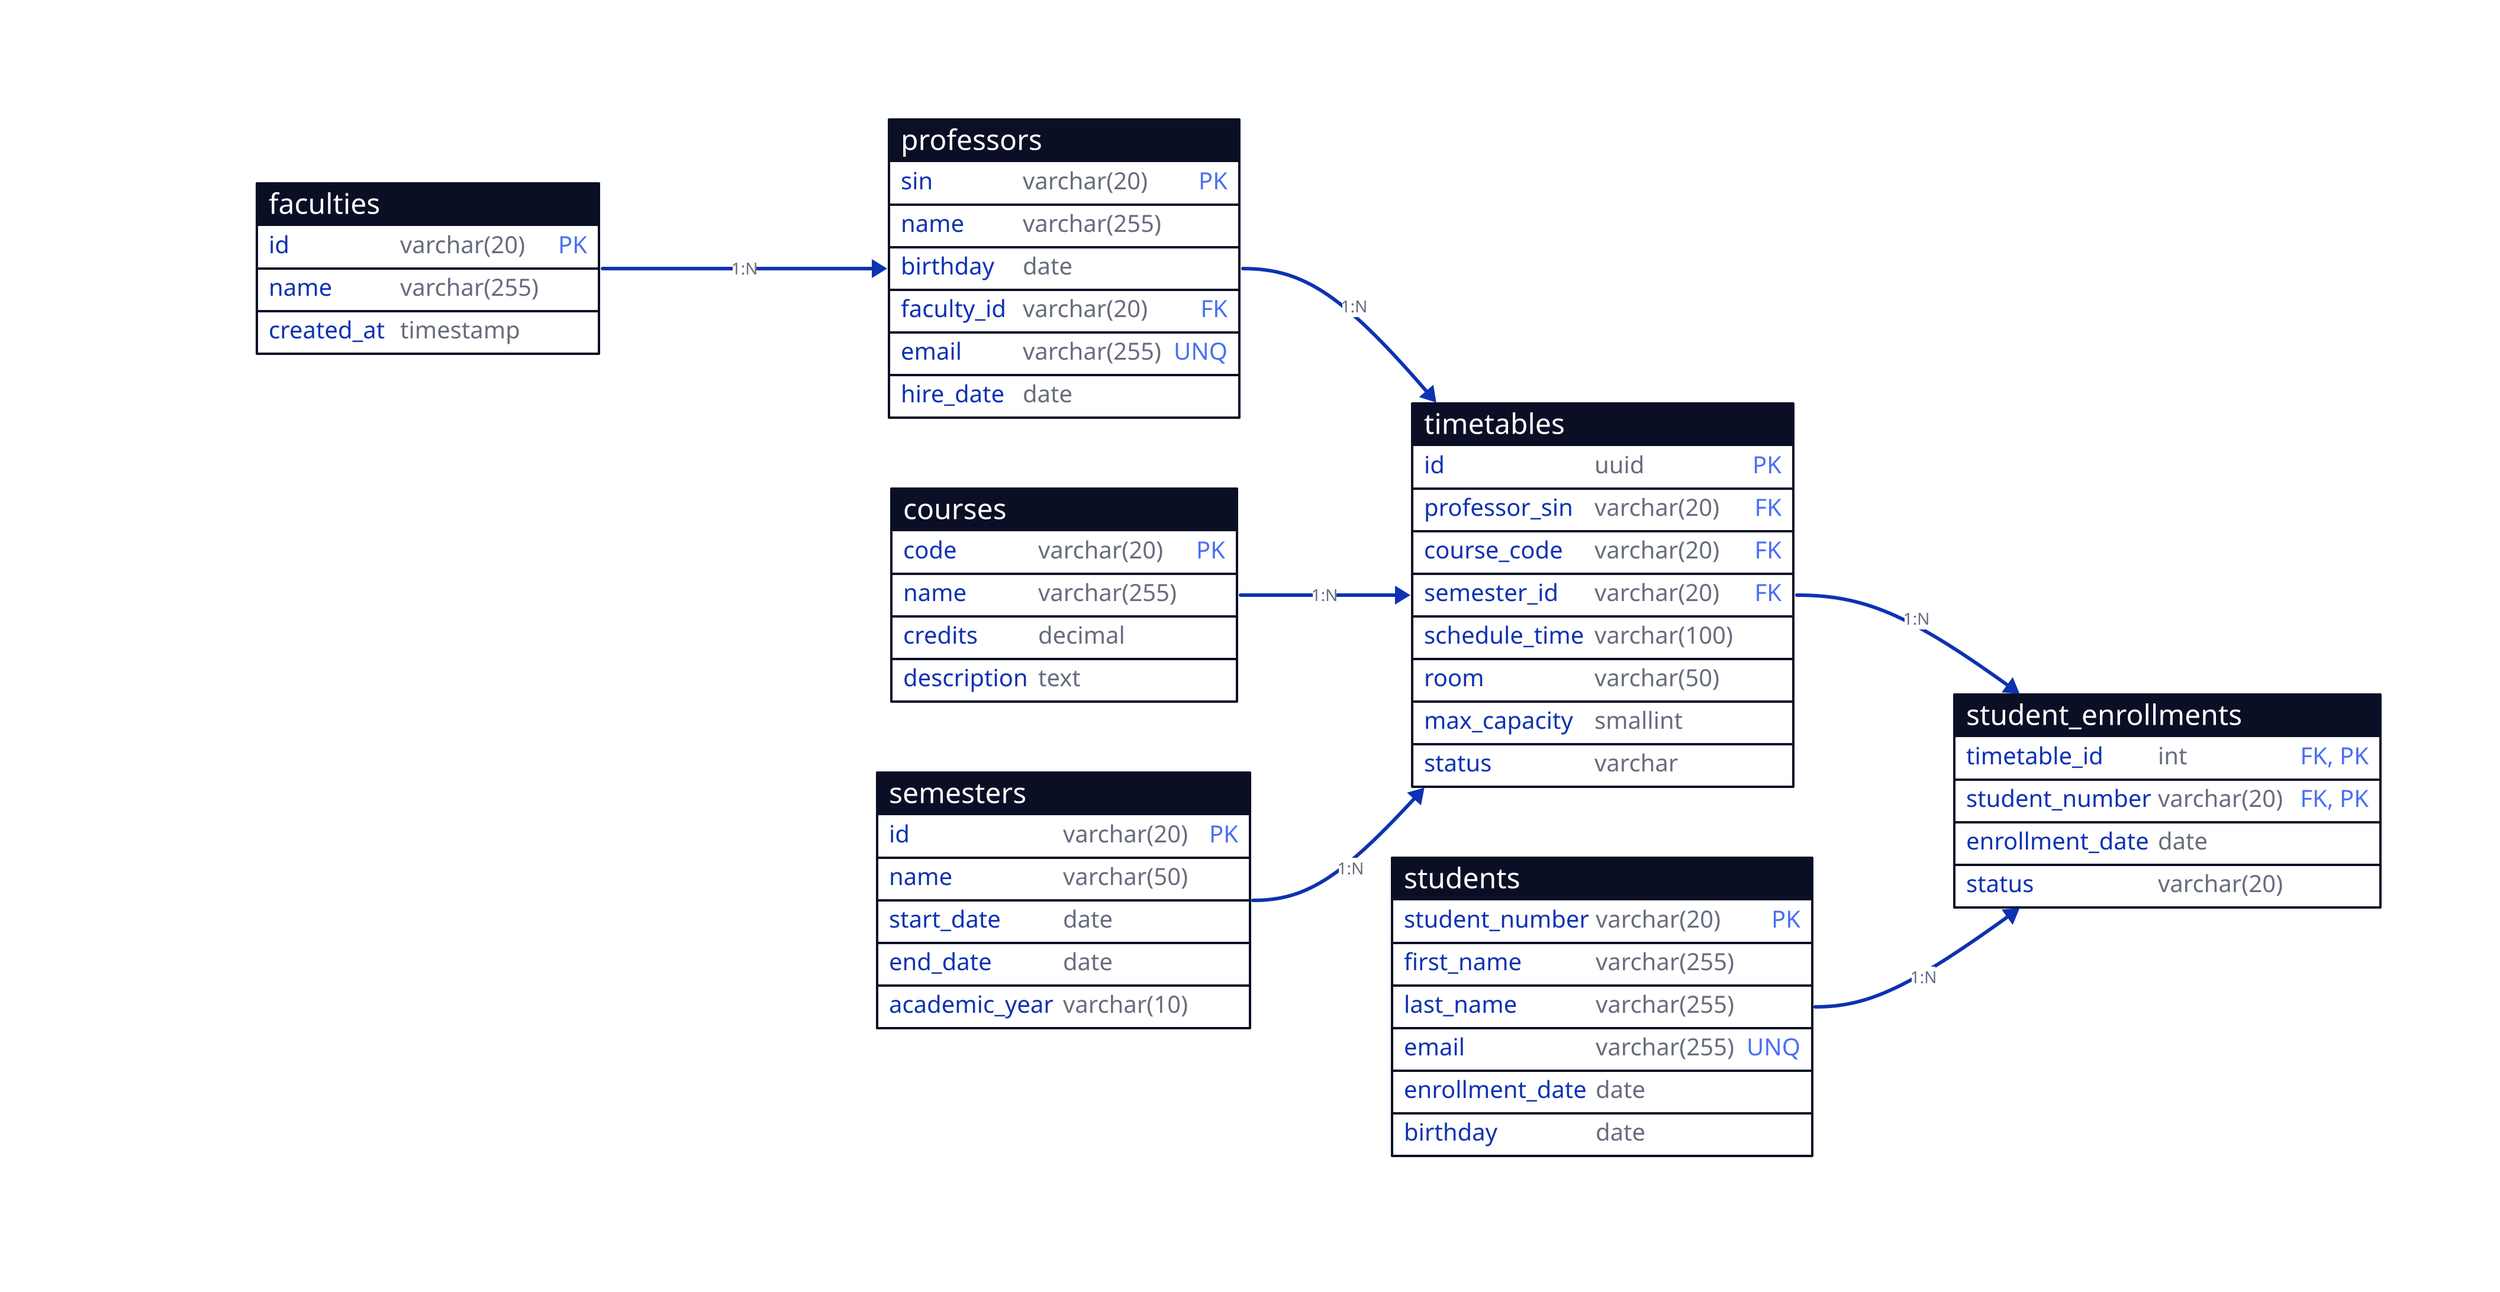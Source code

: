 direction: right

faculties: {
  shape: sql_table
  id: varchar(20) {constraint: primary_key}
  name: varchar(255)
  created_at: timestamp
}

professors: {
  shape: sql_table
  sin: varchar(20) {constraint: primary_key}
  name: varchar(255)
  birthday: date
  faculty_id: varchar(20) {constraint: foreign_key}
  email: varchar(255) {constraint: unique}
  hire_date: date
}

courses: {
  shape: sql_table
  code: varchar(20) {constraint: primary_key}
  name: varchar(255)
  credits: decimal
  description: text
}

semesters: {
  shape: sql_table
  id: varchar(20) {constraint: primary_key}
  name: varchar(50)
  start_date: date
  end_date: date
  academic_year: varchar(10)
}

timetables: {
  shape: sql_table
  id: uuid {constraint: primary_key}
  professor_sin: varchar(20) {constraint: foreign_key}
  course_code: varchar(20) {constraint: foreign_key}
  semester_id: varchar(20) {constraint: foreign_key}
  schedule_time: varchar(100)
  room: varchar(50)
  max_capacity: smallint
  status: varchar
}

students: {
  shape: sql_table
  student_number: varchar(20) {constraint: primary_key}
  first_name: varchar(255)
  last_name: varchar(255)
  email: varchar(255) {constraint: unique}
  enrollment_date: date
  birthday: date
}

student_enrollments: {
  shape: sql_table
  timetable_id: int {constraint: [foreign_key; primary_key]}
  student_number: varchar(20) {constraint: [foreign_key; primary_key]}
  enrollment_date: date
  status: varchar(20)
}

# Faculty to Professor relationship (1:N)
faculties.id -> professors.faculty_id: {
  label: "1:N"
  style.stroke-width: 3
  style.font-size: 14
}

# Professor to TimeTable relationship (1:N) 
professors.sin -> timetables.professor_sin: {
  label: "1:N"
  style.stroke-width: 3
  style.font-size: 14
}

# Course to TimeTable relationship (1:N)
courses.code -> timetables.course_code: {
  label: "1:N"
  style.stroke-width: 3
  style.font-size: 14
}

# Semester to TimeTable relationship (1:N)
semesters.id -> timetables.semester_id: {
  label: "1:N"
  style.stroke-width: 3
  style.font-size: 14
}

# TimeTable to Student Enrollment relationship (1:N)
timetables.id -> student_enrollments.timetable_id: {
  label: "1:N"
  style.stroke-width: 3
  style.font-size: 14
}

# Student to Student Enrollment relationship (1:N)
students.student_number -> student_enrollments.student_number: {
  label: "1:N"
  style.stroke-width: 3
  style.font-size: 14
}

legend: {
  shape: text
  label: |md
    ## Database Relationship

    ### 1:N Relationships
    - **Faculty → Professor** (1:N): One faculty has many professors
    - **Professor → TimeTable** (1:N): One professor teaches many courses
    - **Course → TimeTable** (1:N): One course scheduled many times
    - **Semester → TimeTable** (1:N): One semester contains many schedules
    - **TimeTable → Enrollments** (1:N): One schedule has many enrollments
    - **Student → Enrollments** (1:N): One student has many enrollments

    ### Implicit M:N Relationships
    - **Students ↔ Courses** (M:N): Many students take many courses
    - **Professors ↔ Courses** (M:N): Many professors teach many courses
    - **Students ↔ Professors** (M:N): Many students learn from many professors

    ## Notes:
    Each table automatically contains 2 fields:
    - created_at: timestamp
    - updated_at: timestamp
    ---
  |
}

